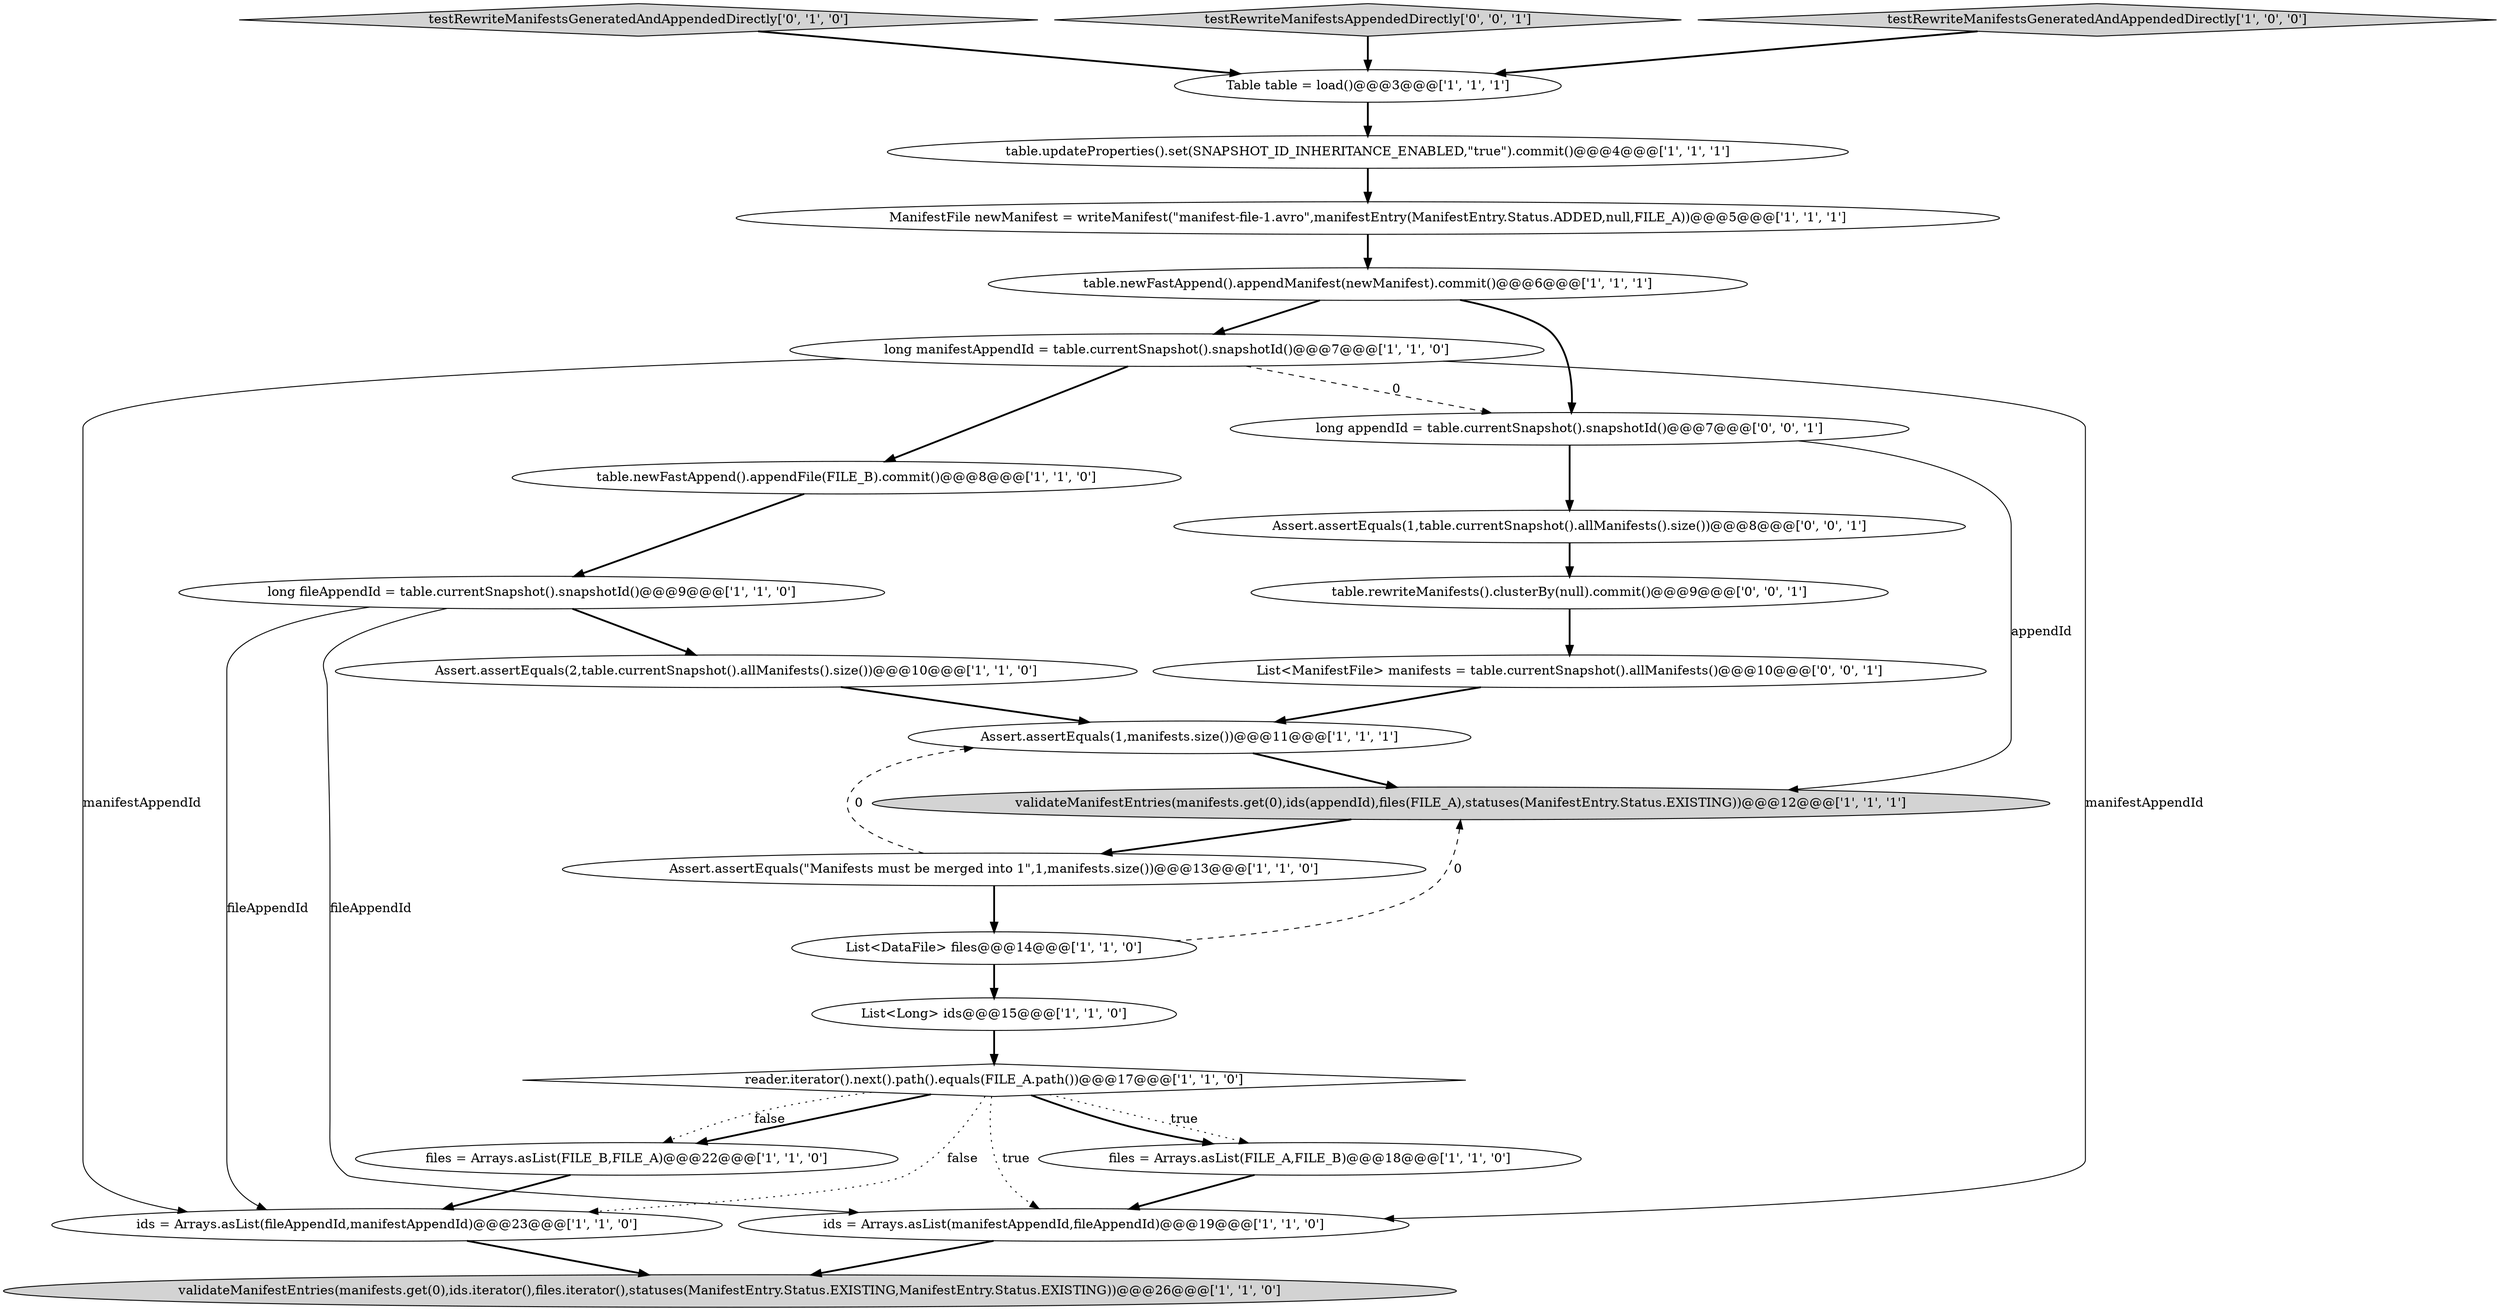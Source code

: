 digraph {
22 [style = filled, label = "table.rewriteManifests().clusterBy(null).commit()@@@9@@@['0', '0', '1']", fillcolor = white, shape = ellipse image = "AAA0AAABBB3BBB"];
13 [style = filled, label = "long fileAppendId = table.currentSnapshot().snapshotId()@@@9@@@['1', '1', '0']", fillcolor = white, shape = ellipse image = "AAA0AAABBB1BBB"];
20 [style = filled, label = "testRewriteManifestsGeneratedAndAppendedDirectly['0', '1', '0']", fillcolor = lightgray, shape = diamond image = "AAA0AAABBB2BBB"];
15 [style = filled, label = "long manifestAppendId = table.currentSnapshot().snapshotId()@@@7@@@['1', '1', '0']", fillcolor = white, shape = ellipse image = "AAA0AAABBB1BBB"];
5 [style = filled, label = "List<Long> ids@@@15@@@['1', '1', '0']", fillcolor = white, shape = ellipse image = "AAA0AAABBB1BBB"];
7 [style = filled, label = "ManifestFile newManifest = writeManifest(\"manifest-file-1.avro\",manifestEntry(ManifestEntry.Status.ADDED,null,FILE_A))@@@5@@@['1', '1', '1']", fillcolor = white, shape = ellipse image = "AAA0AAABBB1BBB"];
21 [style = filled, label = "Assert.assertEquals(1,table.currentSnapshot().allManifests().size())@@@8@@@['0', '0', '1']", fillcolor = white, shape = ellipse image = "AAA0AAABBB3BBB"];
2 [style = filled, label = "Assert.assertEquals(1,manifests.size())@@@11@@@['1', '1', '1']", fillcolor = white, shape = ellipse image = "AAA0AAABBB1BBB"];
10 [style = filled, label = "validateManifestEntries(manifests.get(0),ids.iterator(),files.iterator(),statuses(ManifestEntry.Status.EXISTING,ManifestEntry.Status.EXISTING))@@@26@@@['1', '1', '0']", fillcolor = lightgray, shape = ellipse image = "AAA0AAABBB1BBB"];
19 [style = filled, label = "files = Arrays.asList(FILE_B,FILE_A)@@@22@@@['1', '1', '0']", fillcolor = white, shape = ellipse image = "AAA0AAABBB1BBB"];
9 [style = filled, label = "reader.iterator().next().path().equals(FILE_A.path())@@@17@@@['1', '1', '0']", fillcolor = white, shape = diamond image = "AAA0AAABBB1BBB"];
24 [style = filled, label = "testRewriteManifestsAppendedDirectly['0', '0', '1']", fillcolor = lightgray, shape = diamond image = "AAA0AAABBB3BBB"];
1 [style = filled, label = "ids = Arrays.asList(fileAppendId,manifestAppendId)@@@23@@@['1', '1', '0']", fillcolor = white, shape = ellipse image = "AAA0AAABBB1BBB"];
0 [style = filled, label = "validateManifestEntries(manifests.get(0),ids(appendId),files(FILE_A),statuses(ManifestEntry.Status.EXISTING))@@@12@@@['1', '1', '1']", fillcolor = lightgray, shape = ellipse image = "AAA0AAABBB1BBB"];
25 [style = filled, label = "long appendId = table.currentSnapshot().snapshotId()@@@7@@@['0', '0', '1']", fillcolor = white, shape = ellipse image = "AAA0AAABBB3BBB"];
6 [style = filled, label = "table.newFastAppend().appendFile(FILE_B).commit()@@@8@@@['1', '1', '0']", fillcolor = white, shape = ellipse image = "AAA0AAABBB1BBB"];
14 [style = filled, label = "List<DataFile> files@@@14@@@['1', '1', '0']", fillcolor = white, shape = ellipse image = "AAA0AAABBB1BBB"];
23 [style = filled, label = "List<ManifestFile> manifests = table.currentSnapshot().allManifests()@@@10@@@['0', '0', '1']", fillcolor = white, shape = ellipse image = "AAA0AAABBB3BBB"];
12 [style = filled, label = "files = Arrays.asList(FILE_A,FILE_B)@@@18@@@['1', '1', '0']", fillcolor = white, shape = ellipse image = "AAA0AAABBB1BBB"];
17 [style = filled, label = "Assert.assertEquals(2,table.currentSnapshot().allManifests().size())@@@10@@@['1', '1', '0']", fillcolor = white, shape = ellipse image = "AAA0AAABBB1BBB"];
4 [style = filled, label = "ids = Arrays.asList(manifestAppendId,fileAppendId)@@@19@@@['1', '1', '0']", fillcolor = white, shape = ellipse image = "AAA0AAABBB1BBB"];
3 [style = filled, label = "table.updateProperties().set(SNAPSHOT_ID_INHERITANCE_ENABLED,\"true\").commit()@@@4@@@['1', '1', '1']", fillcolor = white, shape = ellipse image = "AAA0AAABBB1BBB"];
18 [style = filled, label = "Assert.assertEquals(\"Manifests must be merged into 1\",1,manifests.size())@@@13@@@['1', '1', '0']", fillcolor = white, shape = ellipse image = "AAA0AAABBB1BBB"];
8 [style = filled, label = "table.newFastAppend().appendManifest(newManifest).commit()@@@6@@@['1', '1', '1']", fillcolor = white, shape = ellipse image = "AAA0AAABBB1BBB"];
16 [style = filled, label = "testRewriteManifestsGeneratedAndAppendedDirectly['1', '0', '0']", fillcolor = lightgray, shape = diamond image = "AAA0AAABBB1BBB"];
11 [style = filled, label = "Table table = load()@@@3@@@['1', '1', '1']", fillcolor = white, shape = ellipse image = "AAA0AAABBB1BBB"];
14->5 [style = bold, label=""];
9->19 [style = bold, label=""];
11->3 [style = bold, label=""];
23->2 [style = bold, label=""];
7->8 [style = bold, label=""];
1->10 [style = bold, label=""];
13->1 [style = solid, label="fileAppendId"];
21->22 [style = bold, label=""];
19->1 [style = bold, label=""];
13->17 [style = bold, label=""];
15->25 [style = dashed, label="0"];
12->4 [style = bold, label=""];
18->2 [style = dashed, label="0"];
24->11 [style = bold, label=""];
6->13 [style = bold, label=""];
13->4 [style = solid, label="fileAppendId"];
5->9 [style = bold, label=""];
3->7 [style = bold, label=""];
15->6 [style = bold, label=""];
9->19 [style = dotted, label="false"];
14->0 [style = dashed, label="0"];
25->0 [style = solid, label="appendId"];
25->21 [style = bold, label=""];
15->1 [style = solid, label="manifestAppendId"];
9->1 [style = dotted, label="false"];
8->25 [style = bold, label=""];
15->4 [style = solid, label="manifestAppendId"];
9->4 [style = dotted, label="true"];
4->10 [style = bold, label=""];
2->0 [style = bold, label=""];
22->23 [style = bold, label=""];
9->12 [style = dotted, label="true"];
18->14 [style = bold, label=""];
16->11 [style = bold, label=""];
0->18 [style = bold, label=""];
8->15 [style = bold, label=""];
9->12 [style = bold, label=""];
17->2 [style = bold, label=""];
20->11 [style = bold, label=""];
}
